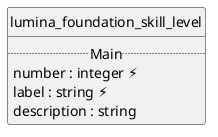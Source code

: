 @startuml uml
skinparam monochrome true
skinparam linetype ortho
hide circle

entity lumina_foundation_skill_level {
  .. Main ..
  number : integer ⚡
  label : string ⚡
  description : string
}

@enduml

